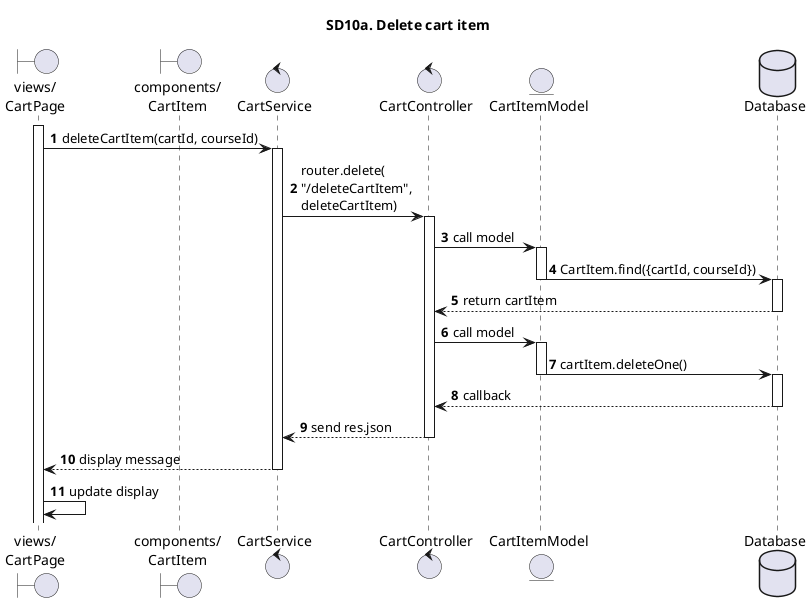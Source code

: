 @startuml SD
title "SD10a. Delete cart item"

autonumber

boundary "views/\nCartPage" as CartPage
boundary "components/\nCartItem" as CartItem
control "CartService"
control "CartController"
entity "CartItemModel"
database "Database" as Database

activate CartPage
CartPage -> CartService: deleteCartItem(cartId, courseId)
activate CartService
CartService -> CartController: router.delete(\n"/deleteCartItem",\ndeleteCartItem)
activate CartController
CartController -> CartItemModel: call model
activate CartItemModel
CartItemModel -> Database: CartItem.find({cartId, courseId})
deactivate CartItemModel
activate Database
Database --> CartController: return cartItem
deactivate Database
CartController -> CartItemModel: call model
activate CartItemModel
CartItemModel -> Database: cartItem.deleteOne()
deactivate CartItemModel
activate Database
Database --> CartController: callback
deactivate Database
CartController --> CartService: send res.json
deactivate CartController
CartService --> CartPage: display message
deactivate CartService
CartPage -> CartPage: update display
@enduml